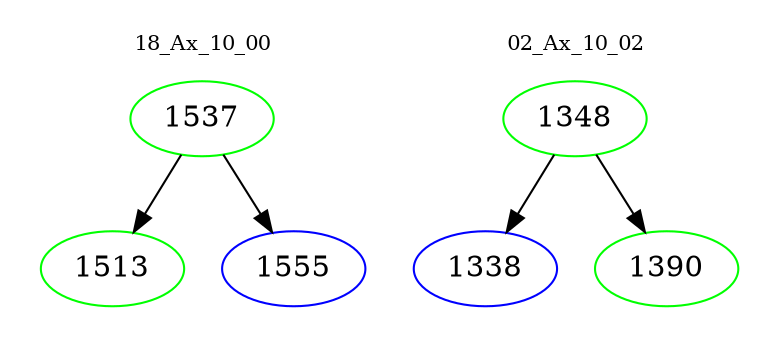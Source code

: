 digraph{
subgraph cluster_0 {
color = white
label = "18_Ax_10_00";
fontsize=10;
T0_1537 [label="1537", color="green"]
T0_1537 -> T0_1513 [color="black"]
T0_1513 [label="1513", color="green"]
T0_1537 -> T0_1555 [color="black"]
T0_1555 [label="1555", color="blue"]
}
subgraph cluster_1 {
color = white
label = "02_Ax_10_02";
fontsize=10;
T1_1348 [label="1348", color="green"]
T1_1348 -> T1_1338 [color="black"]
T1_1338 [label="1338", color="blue"]
T1_1348 -> T1_1390 [color="black"]
T1_1390 [label="1390", color="green"]
}
}
